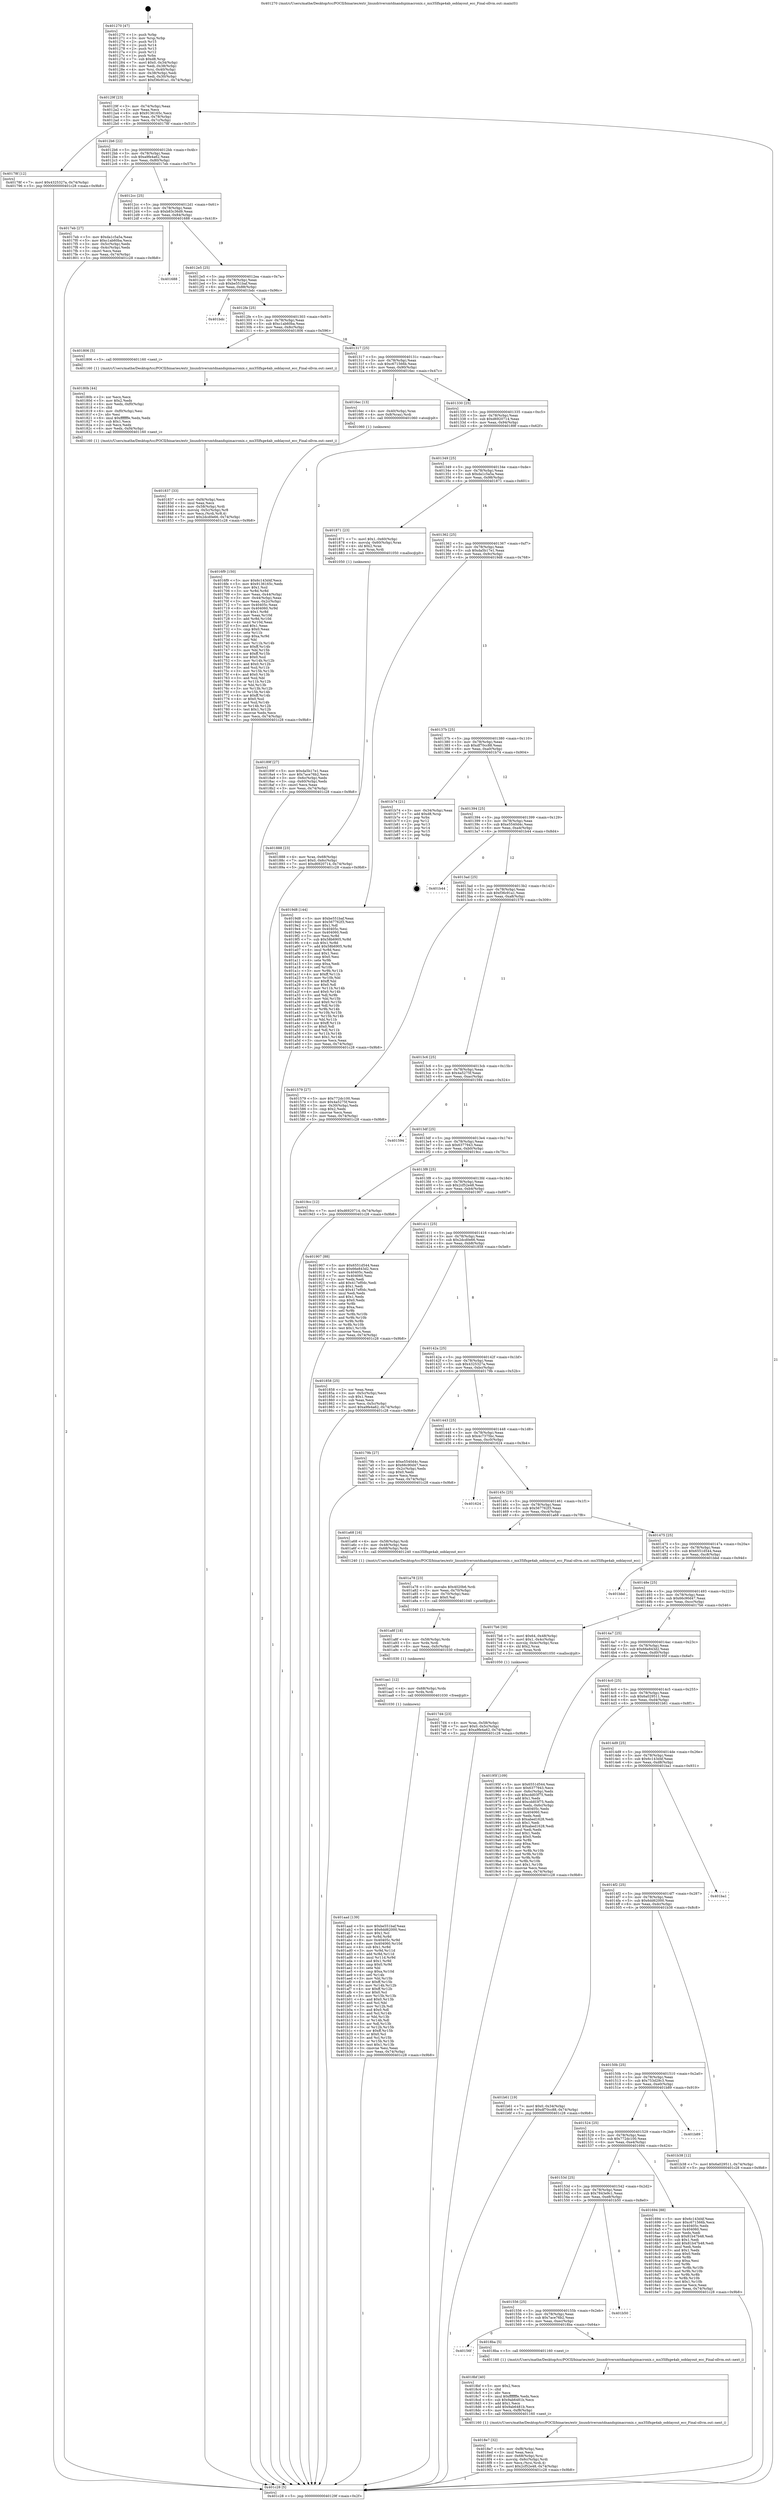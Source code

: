 digraph "0x401270" {
  label = "0x401270 (/mnt/c/Users/mathe/Desktop/tcc/POCII/binaries/extr_linuxdriversmtdnandspimacronix.c_mx35lfxge4ab_ooblayout_ecc_Final-ollvm.out::main(0))"
  labelloc = "t"
  node[shape=record]

  Entry [label="",width=0.3,height=0.3,shape=circle,fillcolor=black,style=filled]
  "0x40129f" [label="{
     0x40129f [23]\l
     | [instrs]\l
     &nbsp;&nbsp;0x40129f \<+3\>: mov -0x74(%rbp),%eax\l
     &nbsp;&nbsp;0x4012a2 \<+2\>: mov %eax,%ecx\l
     &nbsp;&nbsp;0x4012a4 \<+6\>: sub $0x9136165c,%ecx\l
     &nbsp;&nbsp;0x4012aa \<+3\>: mov %eax,-0x78(%rbp)\l
     &nbsp;&nbsp;0x4012ad \<+3\>: mov %ecx,-0x7c(%rbp)\l
     &nbsp;&nbsp;0x4012b0 \<+6\>: je 000000000040178f \<main+0x51f\>\l
  }"]
  "0x40178f" [label="{
     0x40178f [12]\l
     | [instrs]\l
     &nbsp;&nbsp;0x40178f \<+7\>: movl $0x4325327a,-0x74(%rbp)\l
     &nbsp;&nbsp;0x401796 \<+5\>: jmp 0000000000401c28 \<main+0x9b8\>\l
  }"]
  "0x4012b6" [label="{
     0x4012b6 [22]\l
     | [instrs]\l
     &nbsp;&nbsp;0x4012b6 \<+5\>: jmp 00000000004012bb \<main+0x4b\>\l
     &nbsp;&nbsp;0x4012bb \<+3\>: mov -0x78(%rbp),%eax\l
     &nbsp;&nbsp;0x4012be \<+5\>: sub $0xa9fe4a62,%eax\l
     &nbsp;&nbsp;0x4012c3 \<+3\>: mov %eax,-0x80(%rbp)\l
     &nbsp;&nbsp;0x4012c6 \<+6\>: je 00000000004017eb \<main+0x57b\>\l
  }"]
  Exit [label="",width=0.3,height=0.3,shape=circle,fillcolor=black,style=filled,peripheries=2]
  "0x4017eb" [label="{
     0x4017eb [27]\l
     | [instrs]\l
     &nbsp;&nbsp;0x4017eb \<+5\>: mov $0xda1c5a5a,%eax\l
     &nbsp;&nbsp;0x4017f0 \<+5\>: mov $0xc1ab60ba,%ecx\l
     &nbsp;&nbsp;0x4017f5 \<+3\>: mov -0x5c(%rbp),%edx\l
     &nbsp;&nbsp;0x4017f8 \<+3\>: cmp -0x4c(%rbp),%edx\l
     &nbsp;&nbsp;0x4017fb \<+3\>: cmovl %ecx,%eax\l
     &nbsp;&nbsp;0x4017fe \<+3\>: mov %eax,-0x74(%rbp)\l
     &nbsp;&nbsp;0x401801 \<+5\>: jmp 0000000000401c28 \<main+0x9b8\>\l
  }"]
  "0x4012cc" [label="{
     0x4012cc [25]\l
     | [instrs]\l
     &nbsp;&nbsp;0x4012cc \<+5\>: jmp 00000000004012d1 \<main+0x61\>\l
     &nbsp;&nbsp;0x4012d1 \<+3\>: mov -0x78(%rbp),%eax\l
     &nbsp;&nbsp;0x4012d4 \<+5\>: sub $0xb83c36d9,%eax\l
     &nbsp;&nbsp;0x4012d9 \<+6\>: mov %eax,-0x84(%rbp)\l
     &nbsp;&nbsp;0x4012df \<+6\>: je 0000000000401688 \<main+0x418\>\l
  }"]
  "0x401aad" [label="{
     0x401aad [139]\l
     | [instrs]\l
     &nbsp;&nbsp;0x401aad \<+5\>: mov $0xbe551baf,%eax\l
     &nbsp;&nbsp;0x401ab2 \<+5\>: mov $0x6dd62000,%esi\l
     &nbsp;&nbsp;0x401ab7 \<+2\>: mov $0x1,%cl\l
     &nbsp;&nbsp;0x401ab9 \<+3\>: xor %r8d,%r8d\l
     &nbsp;&nbsp;0x401abc \<+8\>: mov 0x40405c,%r9d\l
     &nbsp;&nbsp;0x401ac4 \<+8\>: mov 0x404060,%r10d\l
     &nbsp;&nbsp;0x401acc \<+4\>: sub $0x1,%r8d\l
     &nbsp;&nbsp;0x401ad0 \<+3\>: mov %r9d,%r11d\l
     &nbsp;&nbsp;0x401ad3 \<+3\>: add %r8d,%r11d\l
     &nbsp;&nbsp;0x401ad6 \<+4\>: imul %r11d,%r9d\l
     &nbsp;&nbsp;0x401ada \<+4\>: and $0x1,%r9d\l
     &nbsp;&nbsp;0x401ade \<+4\>: cmp $0x0,%r9d\l
     &nbsp;&nbsp;0x401ae2 \<+3\>: sete %bl\l
     &nbsp;&nbsp;0x401ae5 \<+4\>: cmp $0xa,%r10d\l
     &nbsp;&nbsp;0x401ae9 \<+4\>: setl %r14b\l
     &nbsp;&nbsp;0x401aed \<+3\>: mov %bl,%r15b\l
     &nbsp;&nbsp;0x401af0 \<+4\>: xor $0xff,%r15b\l
     &nbsp;&nbsp;0x401af4 \<+3\>: mov %r14b,%r12b\l
     &nbsp;&nbsp;0x401af7 \<+4\>: xor $0xff,%r12b\l
     &nbsp;&nbsp;0x401afb \<+3\>: xor $0x0,%cl\l
     &nbsp;&nbsp;0x401afe \<+3\>: mov %r15b,%r13b\l
     &nbsp;&nbsp;0x401b01 \<+4\>: and $0x0,%r13b\l
     &nbsp;&nbsp;0x401b05 \<+2\>: and %cl,%bl\l
     &nbsp;&nbsp;0x401b07 \<+3\>: mov %r12b,%dl\l
     &nbsp;&nbsp;0x401b0a \<+3\>: and $0x0,%dl\l
     &nbsp;&nbsp;0x401b0d \<+3\>: and %cl,%r14b\l
     &nbsp;&nbsp;0x401b10 \<+3\>: or %bl,%r13b\l
     &nbsp;&nbsp;0x401b13 \<+3\>: or %r14b,%dl\l
     &nbsp;&nbsp;0x401b16 \<+3\>: xor %dl,%r13b\l
     &nbsp;&nbsp;0x401b19 \<+3\>: or %r12b,%r15b\l
     &nbsp;&nbsp;0x401b1c \<+4\>: xor $0xff,%r15b\l
     &nbsp;&nbsp;0x401b20 \<+3\>: or $0x0,%cl\l
     &nbsp;&nbsp;0x401b23 \<+3\>: and %cl,%r15b\l
     &nbsp;&nbsp;0x401b26 \<+3\>: or %r15b,%r13b\l
     &nbsp;&nbsp;0x401b29 \<+4\>: test $0x1,%r13b\l
     &nbsp;&nbsp;0x401b2d \<+3\>: cmovne %esi,%eax\l
     &nbsp;&nbsp;0x401b30 \<+3\>: mov %eax,-0x74(%rbp)\l
     &nbsp;&nbsp;0x401b33 \<+5\>: jmp 0000000000401c28 \<main+0x9b8\>\l
  }"]
  "0x401688" [label="{
     0x401688\l
  }", style=dashed]
  "0x4012e5" [label="{
     0x4012e5 [25]\l
     | [instrs]\l
     &nbsp;&nbsp;0x4012e5 \<+5\>: jmp 00000000004012ea \<main+0x7a\>\l
     &nbsp;&nbsp;0x4012ea \<+3\>: mov -0x78(%rbp),%eax\l
     &nbsp;&nbsp;0x4012ed \<+5\>: sub $0xbe551baf,%eax\l
     &nbsp;&nbsp;0x4012f2 \<+6\>: mov %eax,-0x88(%rbp)\l
     &nbsp;&nbsp;0x4012f8 \<+6\>: je 0000000000401bdc \<main+0x96c\>\l
  }"]
  "0x401aa1" [label="{
     0x401aa1 [12]\l
     | [instrs]\l
     &nbsp;&nbsp;0x401aa1 \<+4\>: mov -0x68(%rbp),%rdx\l
     &nbsp;&nbsp;0x401aa5 \<+3\>: mov %rdx,%rdi\l
     &nbsp;&nbsp;0x401aa8 \<+5\>: call 0000000000401030 \<free@plt\>\l
     | [calls]\l
     &nbsp;&nbsp;0x401030 \{1\} (unknown)\l
  }"]
  "0x401bdc" [label="{
     0x401bdc\l
  }", style=dashed]
  "0x4012fe" [label="{
     0x4012fe [25]\l
     | [instrs]\l
     &nbsp;&nbsp;0x4012fe \<+5\>: jmp 0000000000401303 \<main+0x93\>\l
     &nbsp;&nbsp;0x401303 \<+3\>: mov -0x78(%rbp),%eax\l
     &nbsp;&nbsp;0x401306 \<+5\>: sub $0xc1ab60ba,%eax\l
     &nbsp;&nbsp;0x40130b \<+6\>: mov %eax,-0x8c(%rbp)\l
     &nbsp;&nbsp;0x401311 \<+6\>: je 0000000000401806 \<main+0x596\>\l
  }"]
  "0x401a8f" [label="{
     0x401a8f [18]\l
     | [instrs]\l
     &nbsp;&nbsp;0x401a8f \<+4\>: mov -0x58(%rbp),%rdx\l
     &nbsp;&nbsp;0x401a93 \<+3\>: mov %rdx,%rdi\l
     &nbsp;&nbsp;0x401a96 \<+6\>: mov %eax,-0xfc(%rbp)\l
     &nbsp;&nbsp;0x401a9c \<+5\>: call 0000000000401030 \<free@plt\>\l
     | [calls]\l
     &nbsp;&nbsp;0x401030 \{1\} (unknown)\l
  }"]
  "0x401806" [label="{
     0x401806 [5]\l
     | [instrs]\l
     &nbsp;&nbsp;0x401806 \<+5\>: call 0000000000401160 \<next_i\>\l
     | [calls]\l
     &nbsp;&nbsp;0x401160 \{1\} (/mnt/c/Users/mathe/Desktop/tcc/POCII/binaries/extr_linuxdriversmtdnandspimacronix.c_mx35lfxge4ab_ooblayout_ecc_Final-ollvm.out::next_i)\l
  }"]
  "0x401317" [label="{
     0x401317 [25]\l
     | [instrs]\l
     &nbsp;&nbsp;0x401317 \<+5\>: jmp 000000000040131c \<main+0xac\>\l
     &nbsp;&nbsp;0x40131c \<+3\>: mov -0x78(%rbp),%eax\l
     &nbsp;&nbsp;0x40131f \<+5\>: sub $0xc671566b,%eax\l
     &nbsp;&nbsp;0x401324 \<+6\>: mov %eax,-0x90(%rbp)\l
     &nbsp;&nbsp;0x40132a \<+6\>: je 00000000004016ec \<main+0x47c\>\l
  }"]
  "0x401a78" [label="{
     0x401a78 [23]\l
     | [instrs]\l
     &nbsp;&nbsp;0x401a78 \<+10\>: movabs $0x4020b6,%rdi\l
     &nbsp;&nbsp;0x401a82 \<+3\>: mov %eax,-0x70(%rbp)\l
     &nbsp;&nbsp;0x401a85 \<+3\>: mov -0x70(%rbp),%esi\l
     &nbsp;&nbsp;0x401a88 \<+2\>: mov $0x0,%al\l
     &nbsp;&nbsp;0x401a8a \<+5\>: call 0000000000401040 \<printf@plt\>\l
     | [calls]\l
     &nbsp;&nbsp;0x401040 \{1\} (unknown)\l
  }"]
  "0x4016ec" [label="{
     0x4016ec [13]\l
     | [instrs]\l
     &nbsp;&nbsp;0x4016ec \<+4\>: mov -0x40(%rbp),%rax\l
     &nbsp;&nbsp;0x4016f0 \<+4\>: mov 0x8(%rax),%rdi\l
     &nbsp;&nbsp;0x4016f4 \<+5\>: call 0000000000401060 \<atoi@plt\>\l
     | [calls]\l
     &nbsp;&nbsp;0x401060 \{1\} (unknown)\l
  }"]
  "0x401330" [label="{
     0x401330 [25]\l
     | [instrs]\l
     &nbsp;&nbsp;0x401330 \<+5\>: jmp 0000000000401335 \<main+0xc5\>\l
     &nbsp;&nbsp;0x401335 \<+3\>: mov -0x78(%rbp),%eax\l
     &nbsp;&nbsp;0x401338 \<+5\>: sub $0xd6920714,%eax\l
     &nbsp;&nbsp;0x40133d \<+6\>: mov %eax,-0x94(%rbp)\l
     &nbsp;&nbsp;0x401343 \<+6\>: je 000000000040189f \<main+0x62f\>\l
  }"]
  "0x4018e7" [label="{
     0x4018e7 [32]\l
     | [instrs]\l
     &nbsp;&nbsp;0x4018e7 \<+6\>: mov -0xf8(%rbp),%ecx\l
     &nbsp;&nbsp;0x4018ed \<+3\>: imul %eax,%ecx\l
     &nbsp;&nbsp;0x4018f0 \<+4\>: mov -0x68(%rbp),%rsi\l
     &nbsp;&nbsp;0x4018f4 \<+4\>: movslq -0x6c(%rbp),%rdi\l
     &nbsp;&nbsp;0x4018f8 \<+3\>: mov %ecx,(%rsi,%rdi,4)\l
     &nbsp;&nbsp;0x4018fb \<+7\>: movl $0x2cf52e48,-0x74(%rbp)\l
     &nbsp;&nbsp;0x401902 \<+5\>: jmp 0000000000401c28 \<main+0x9b8\>\l
  }"]
  "0x40189f" [label="{
     0x40189f [27]\l
     | [instrs]\l
     &nbsp;&nbsp;0x40189f \<+5\>: mov $0xda5b17e1,%eax\l
     &nbsp;&nbsp;0x4018a4 \<+5\>: mov $0x7ace76b2,%ecx\l
     &nbsp;&nbsp;0x4018a9 \<+3\>: mov -0x6c(%rbp),%edx\l
     &nbsp;&nbsp;0x4018ac \<+3\>: cmp -0x60(%rbp),%edx\l
     &nbsp;&nbsp;0x4018af \<+3\>: cmovl %ecx,%eax\l
     &nbsp;&nbsp;0x4018b2 \<+3\>: mov %eax,-0x74(%rbp)\l
     &nbsp;&nbsp;0x4018b5 \<+5\>: jmp 0000000000401c28 \<main+0x9b8\>\l
  }"]
  "0x401349" [label="{
     0x401349 [25]\l
     | [instrs]\l
     &nbsp;&nbsp;0x401349 \<+5\>: jmp 000000000040134e \<main+0xde\>\l
     &nbsp;&nbsp;0x40134e \<+3\>: mov -0x78(%rbp),%eax\l
     &nbsp;&nbsp;0x401351 \<+5\>: sub $0xda1c5a5a,%eax\l
     &nbsp;&nbsp;0x401356 \<+6\>: mov %eax,-0x98(%rbp)\l
     &nbsp;&nbsp;0x40135c \<+6\>: je 0000000000401871 \<main+0x601\>\l
  }"]
  "0x4018bf" [label="{
     0x4018bf [40]\l
     | [instrs]\l
     &nbsp;&nbsp;0x4018bf \<+5\>: mov $0x2,%ecx\l
     &nbsp;&nbsp;0x4018c4 \<+1\>: cltd\l
     &nbsp;&nbsp;0x4018c5 \<+2\>: idiv %ecx\l
     &nbsp;&nbsp;0x4018c7 \<+6\>: imul $0xfffffffe,%edx,%ecx\l
     &nbsp;&nbsp;0x4018cd \<+6\>: sub $0x9ab6481b,%ecx\l
     &nbsp;&nbsp;0x4018d3 \<+3\>: add $0x1,%ecx\l
     &nbsp;&nbsp;0x4018d6 \<+6\>: add $0x9ab6481b,%ecx\l
     &nbsp;&nbsp;0x4018dc \<+6\>: mov %ecx,-0xf8(%rbp)\l
     &nbsp;&nbsp;0x4018e2 \<+5\>: call 0000000000401160 \<next_i\>\l
     | [calls]\l
     &nbsp;&nbsp;0x401160 \{1\} (/mnt/c/Users/mathe/Desktop/tcc/POCII/binaries/extr_linuxdriversmtdnandspimacronix.c_mx35lfxge4ab_ooblayout_ecc_Final-ollvm.out::next_i)\l
  }"]
  "0x401871" [label="{
     0x401871 [23]\l
     | [instrs]\l
     &nbsp;&nbsp;0x401871 \<+7\>: movl $0x1,-0x60(%rbp)\l
     &nbsp;&nbsp;0x401878 \<+4\>: movslq -0x60(%rbp),%rax\l
     &nbsp;&nbsp;0x40187c \<+4\>: shl $0x2,%rax\l
     &nbsp;&nbsp;0x401880 \<+3\>: mov %rax,%rdi\l
     &nbsp;&nbsp;0x401883 \<+5\>: call 0000000000401050 \<malloc@plt\>\l
     | [calls]\l
     &nbsp;&nbsp;0x401050 \{1\} (unknown)\l
  }"]
  "0x401362" [label="{
     0x401362 [25]\l
     | [instrs]\l
     &nbsp;&nbsp;0x401362 \<+5\>: jmp 0000000000401367 \<main+0xf7\>\l
     &nbsp;&nbsp;0x401367 \<+3\>: mov -0x78(%rbp),%eax\l
     &nbsp;&nbsp;0x40136a \<+5\>: sub $0xda5b17e1,%eax\l
     &nbsp;&nbsp;0x40136f \<+6\>: mov %eax,-0x9c(%rbp)\l
     &nbsp;&nbsp;0x401375 \<+6\>: je 00000000004019d8 \<main+0x768\>\l
  }"]
  "0x40156f" [label="{
     0x40156f\l
  }", style=dashed]
  "0x4019d8" [label="{
     0x4019d8 [144]\l
     | [instrs]\l
     &nbsp;&nbsp;0x4019d8 \<+5\>: mov $0xbe551baf,%eax\l
     &nbsp;&nbsp;0x4019dd \<+5\>: mov $0x567762f3,%ecx\l
     &nbsp;&nbsp;0x4019e2 \<+2\>: mov $0x1,%dl\l
     &nbsp;&nbsp;0x4019e4 \<+7\>: mov 0x40405c,%esi\l
     &nbsp;&nbsp;0x4019eb \<+7\>: mov 0x404060,%edi\l
     &nbsp;&nbsp;0x4019f2 \<+3\>: mov %esi,%r8d\l
     &nbsp;&nbsp;0x4019f5 \<+7\>: sub $0x58b6905,%r8d\l
     &nbsp;&nbsp;0x4019fc \<+4\>: sub $0x1,%r8d\l
     &nbsp;&nbsp;0x401a00 \<+7\>: add $0x58b6905,%r8d\l
     &nbsp;&nbsp;0x401a07 \<+4\>: imul %r8d,%esi\l
     &nbsp;&nbsp;0x401a0b \<+3\>: and $0x1,%esi\l
     &nbsp;&nbsp;0x401a0e \<+3\>: cmp $0x0,%esi\l
     &nbsp;&nbsp;0x401a11 \<+4\>: sete %r9b\l
     &nbsp;&nbsp;0x401a15 \<+3\>: cmp $0xa,%edi\l
     &nbsp;&nbsp;0x401a18 \<+4\>: setl %r10b\l
     &nbsp;&nbsp;0x401a1c \<+3\>: mov %r9b,%r11b\l
     &nbsp;&nbsp;0x401a1f \<+4\>: xor $0xff,%r11b\l
     &nbsp;&nbsp;0x401a23 \<+3\>: mov %r10b,%bl\l
     &nbsp;&nbsp;0x401a26 \<+3\>: xor $0xff,%bl\l
     &nbsp;&nbsp;0x401a29 \<+3\>: xor $0x0,%dl\l
     &nbsp;&nbsp;0x401a2c \<+3\>: mov %r11b,%r14b\l
     &nbsp;&nbsp;0x401a2f \<+4\>: and $0x0,%r14b\l
     &nbsp;&nbsp;0x401a33 \<+3\>: and %dl,%r9b\l
     &nbsp;&nbsp;0x401a36 \<+3\>: mov %bl,%r15b\l
     &nbsp;&nbsp;0x401a39 \<+4\>: and $0x0,%r15b\l
     &nbsp;&nbsp;0x401a3d \<+3\>: and %dl,%r10b\l
     &nbsp;&nbsp;0x401a40 \<+3\>: or %r9b,%r14b\l
     &nbsp;&nbsp;0x401a43 \<+3\>: or %r10b,%r15b\l
     &nbsp;&nbsp;0x401a46 \<+3\>: xor %r15b,%r14b\l
     &nbsp;&nbsp;0x401a49 \<+3\>: or %bl,%r11b\l
     &nbsp;&nbsp;0x401a4c \<+4\>: xor $0xff,%r11b\l
     &nbsp;&nbsp;0x401a50 \<+3\>: or $0x0,%dl\l
     &nbsp;&nbsp;0x401a53 \<+3\>: and %dl,%r11b\l
     &nbsp;&nbsp;0x401a56 \<+3\>: or %r11b,%r14b\l
     &nbsp;&nbsp;0x401a59 \<+4\>: test $0x1,%r14b\l
     &nbsp;&nbsp;0x401a5d \<+3\>: cmovne %ecx,%eax\l
     &nbsp;&nbsp;0x401a60 \<+3\>: mov %eax,-0x74(%rbp)\l
     &nbsp;&nbsp;0x401a63 \<+5\>: jmp 0000000000401c28 \<main+0x9b8\>\l
  }"]
  "0x40137b" [label="{
     0x40137b [25]\l
     | [instrs]\l
     &nbsp;&nbsp;0x40137b \<+5\>: jmp 0000000000401380 \<main+0x110\>\l
     &nbsp;&nbsp;0x401380 \<+3\>: mov -0x78(%rbp),%eax\l
     &nbsp;&nbsp;0x401383 \<+5\>: sub $0xdf70cc88,%eax\l
     &nbsp;&nbsp;0x401388 \<+6\>: mov %eax,-0xa0(%rbp)\l
     &nbsp;&nbsp;0x40138e \<+6\>: je 0000000000401b74 \<main+0x904\>\l
  }"]
  "0x4018ba" [label="{
     0x4018ba [5]\l
     | [instrs]\l
     &nbsp;&nbsp;0x4018ba \<+5\>: call 0000000000401160 \<next_i\>\l
     | [calls]\l
     &nbsp;&nbsp;0x401160 \{1\} (/mnt/c/Users/mathe/Desktop/tcc/POCII/binaries/extr_linuxdriversmtdnandspimacronix.c_mx35lfxge4ab_ooblayout_ecc_Final-ollvm.out::next_i)\l
  }"]
  "0x401b74" [label="{
     0x401b74 [21]\l
     | [instrs]\l
     &nbsp;&nbsp;0x401b74 \<+3\>: mov -0x34(%rbp),%eax\l
     &nbsp;&nbsp;0x401b77 \<+7\>: add $0xd8,%rsp\l
     &nbsp;&nbsp;0x401b7e \<+1\>: pop %rbx\l
     &nbsp;&nbsp;0x401b7f \<+2\>: pop %r12\l
     &nbsp;&nbsp;0x401b81 \<+2\>: pop %r13\l
     &nbsp;&nbsp;0x401b83 \<+2\>: pop %r14\l
     &nbsp;&nbsp;0x401b85 \<+2\>: pop %r15\l
     &nbsp;&nbsp;0x401b87 \<+1\>: pop %rbp\l
     &nbsp;&nbsp;0x401b88 \<+1\>: ret\l
  }"]
  "0x401394" [label="{
     0x401394 [25]\l
     | [instrs]\l
     &nbsp;&nbsp;0x401394 \<+5\>: jmp 0000000000401399 \<main+0x129\>\l
     &nbsp;&nbsp;0x401399 \<+3\>: mov -0x78(%rbp),%eax\l
     &nbsp;&nbsp;0x40139c \<+5\>: sub $0xe5540d4c,%eax\l
     &nbsp;&nbsp;0x4013a1 \<+6\>: mov %eax,-0xa4(%rbp)\l
     &nbsp;&nbsp;0x4013a7 \<+6\>: je 0000000000401b44 \<main+0x8d4\>\l
  }"]
  "0x401556" [label="{
     0x401556 [25]\l
     | [instrs]\l
     &nbsp;&nbsp;0x401556 \<+5\>: jmp 000000000040155b \<main+0x2eb\>\l
     &nbsp;&nbsp;0x40155b \<+3\>: mov -0x78(%rbp),%eax\l
     &nbsp;&nbsp;0x40155e \<+5\>: sub $0x7ace76b2,%eax\l
     &nbsp;&nbsp;0x401563 \<+6\>: mov %eax,-0xec(%rbp)\l
     &nbsp;&nbsp;0x401569 \<+6\>: je 00000000004018ba \<main+0x64a\>\l
  }"]
  "0x401b44" [label="{
     0x401b44\l
  }", style=dashed]
  "0x4013ad" [label="{
     0x4013ad [25]\l
     | [instrs]\l
     &nbsp;&nbsp;0x4013ad \<+5\>: jmp 00000000004013b2 \<main+0x142\>\l
     &nbsp;&nbsp;0x4013b2 \<+3\>: mov -0x78(%rbp),%eax\l
     &nbsp;&nbsp;0x4013b5 \<+5\>: sub $0xf36c91a1,%eax\l
     &nbsp;&nbsp;0x4013ba \<+6\>: mov %eax,-0xa8(%rbp)\l
     &nbsp;&nbsp;0x4013c0 \<+6\>: je 0000000000401579 \<main+0x309\>\l
  }"]
  "0x401b50" [label="{
     0x401b50\l
  }", style=dashed]
  "0x401579" [label="{
     0x401579 [27]\l
     | [instrs]\l
     &nbsp;&nbsp;0x401579 \<+5\>: mov $0x772dc100,%eax\l
     &nbsp;&nbsp;0x40157e \<+5\>: mov $0x4a5275f,%ecx\l
     &nbsp;&nbsp;0x401583 \<+3\>: mov -0x30(%rbp),%edx\l
     &nbsp;&nbsp;0x401586 \<+3\>: cmp $0x2,%edx\l
     &nbsp;&nbsp;0x401589 \<+3\>: cmovne %ecx,%eax\l
     &nbsp;&nbsp;0x40158c \<+3\>: mov %eax,-0x74(%rbp)\l
     &nbsp;&nbsp;0x40158f \<+5\>: jmp 0000000000401c28 \<main+0x9b8\>\l
  }"]
  "0x4013c6" [label="{
     0x4013c6 [25]\l
     | [instrs]\l
     &nbsp;&nbsp;0x4013c6 \<+5\>: jmp 00000000004013cb \<main+0x15b\>\l
     &nbsp;&nbsp;0x4013cb \<+3\>: mov -0x78(%rbp),%eax\l
     &nbsp;&nbsp;0x4013ce \<+5\>: sub $0x4a5275f,%eax\l
     &nbsp;&nbsp;0x4013d3 \<+6\>: mov %eax,-0xac(%rbp)\l
     &nbsp;&nbsp;0x4013d9 \<+6\>: je 0000000000401594 \<main+0x324\>\l
  }"]
  "0x401c28" [label="{
     0x401c28 [5]\l
     | [instrs]\l
     &nbsp;&nbsp;0x401c28 \<+5\>: jmp 000000000040129f \<main+0x2f\>\l
  }"]
  "0x401270" [label="{
     0x401270 [47]\l
     | [instrs]\l
     &nbsp;&nbsp;0x401270 \<+1\>: push %rbp\l
     &nbsp;&nbsp;0x401271 \<+3\>: mov %rsp,%rbp\l
     &nbsp;&nbsp;0x401274 \<+2\>: push %r15\l
     &nbsp;&nbsp;0x401276 \<+2\>: push %r14\l
     &nbsp;&nbsp;0x401278 \<+2\>: push %r13\l
     &nbsp;&nbsp;0x40127a \<+2\>: push %r12\l
     &nbsp;&nbsp;0x40127c \<+1\>: push %rbx\l
     &nbsp;&nbsp;0x40127d \<+7\>: sub $0xd8,%rsp\l
     &nbsp;&nbsp;0x401284 \<+7\>: movl $0x0,-0x34(%rbp)\l
     &nbsp;&nbsp;0x40128b \<+3\>: mov %edi,-0x38(%rbp)\l
     &nbsp;&nbsp;0x40128e \<+4\>: mov %rsi,-0x40(%rbp)\l
     &nbsp;&nbsp;0x401292 \<+3\>: mov -0x38(%rbp),%edi\l
     &nbsp;&nbsp;0x401295 \<+3\>: mov %edi,-0x30(%rbp)\l
     &nbsp;&nbsp;0x401298 \<+7\>: movl $0xf36c91a1,-0x74(%rbp)\l
  }"]
  "0x401888" [label="{
     0x401888 [23]\l
     | [instrs]\l
     &nbsp;&nbsp;0x401888 \<+4\>: mov %rax,-0x68(%rbp)\l
     &nbsp;&nbsp;0x40188c \<+7\>: movl $0x0,-0x6c(%rbp)\l
     &nbsp;&nbsp;0x401893 \<+7\>: movl $0xd6920714,-0x74(%rbp)\l
     &nbsp;&nbsp;0x40189a \<+5\>: jmp 0000000000401c28 \<main+0x9b8\>\l
  }"]
  "0x401594" [label="{
     0x401594\l
  }", style=dashed]
  "0x4013df" [label="{
     0x4013df [25]\l
     | [instrs]\l
     &nbsp;&nbsp;0x4013df \<+5\>: jmp 00000000004013e4 \<main+0x174\>\l
     &nbsp;&nbsp;0x4013e4 \<+3\>: mov -0x78(%rbp),%eax\l
     &nbsp;&nbsp;0x4013e7 \<+5\>: sub $0x6377943,%eax\l
     &nbsp;&nbsp;0x4013ec \<+6\>: mov %eax,-0xb0(%rbp)\l
     &nbsp;&nbsp;0x4013f2 \<+6\>: je 00000000004019cc \<main+0x75c\>\l
  }"]
  "0x401837" [label="{
     0x401837 [33]\l
     | [instrs]\l
     &nbsp;&nbsp;0x401837 \<+6\>: mov -0xf4(%rbp),%ecx\l
     &nbsp;&nbsp;0x40183d \<+3\>: imul %eax,%ecx\l
     &nbsp;&nbsp;0x401840 \<+4\>: mov -0x58(%rbp),%rdi\l
     &nbsp;&nbsp;0x401844 \<+4\>: movslq -0x5c(%rbp),%r8\l
     &nbsp;&nbsp;0x401848 \<+4\>: mov %ecx,(%rdi,%r8,4)\l
     &nbsp;&nbsp;0x40184c \<+7\>: movl $0x2dcd0e66,-0x74(%rbp)\l
     &nbsp;&nbsp;0x401853 \<+5\>: jmp 0000000000401c28 \<main+0x9b8\>\l
  }"]
  "0x4019cc" [label="{
     0x4019cc [12]\l
     | [instrs]\l
     &nbsp;&nbsp;0x4019cc \<+7\>: movl $0xd6920714,-0x74(%rbp)\l
     &nbsp;&nbsp;0x4019d3 \<+5\>: jmp 0000000000401c28 \<main+0x9b8\>\l
  }"]
  "0x4013f8" [label="{
     0x4013f8 [25]\l
     | [instrs]\l
     &nbsp;&nbsp;0x4013f8 \<+5\>: jmp 00000000004013fd \<main+0x18d\>\l
     &nbsp;&nbsp;0x4013fd \<+3\>: mov -0x78(%rbp),%eax\l
     &nbsp;&nbsp;0x401400 \<+5\>: sub $0x2cf52e48,%eax\l
     &nbsp;&nbsp;0x401405 \<+6\>: mov %eax,-0xb4(%rbp)\l
     &nbsp;&nbsp;0x40140b \<+6\>: je 0000000000401907 \<main+0x697\>\l
  }"]
  "0x40180b" [label="{
     0x40180b [44]\l
     | [instrs]\l
     &nbsp;&nbsp;0x40180b \<+2\>: xor %ecx,%ecx\l
     &nbsp;&nbsp;0x40180d \<+5\>: mov $0x2,%edx\l
     &nbsp;&nbsp;0x401812 \<+6\>: mov %edx,-0xf0(%rbp)\l
     &nbsp;&nbsp;0x401818 \<+1\>: cltd\l
     &nbsp;&nbsp;0x401819 \<+6\>: mov -0xf0(%rbp),%esi\l
     &nbsp;&nbsp;0x40181f \<+2\>: idiv %esi\l
     &nbsp;&nbsp;0x401821 \<+6\>: imul $0xfffffffe,%edx,%edx\l
     &nbsp;&nbsp;0x401827 \<+3\>: sub $0x1,%ecx\l
     &nbsp;&nbsp;0x40182a \<+2\>: sub %ecx,%edx\l
     &nbsp;&nbsp;0x40182c \<+6\>: mov %edx,-0xf4(%rbp)\l
     &nbsp;&nbsp;0x401832 \<+5\>: call 0000000000401160 \<next_i\>\l
     | [calls]\l
     &nbsp;&nbsp;0x401160 \{1\} (/mnt/c/Users/mathe/Desktop/tcc/POCII/binaries/extr_linuxdriversmtdnandspimacronix.c_mx35lfxge4ab_ooblayout_ecc_Final-ollvm.out::next_i)\l
  }"]
  "0x401907" [label="{
     0x401907 [88]\l
     | [instrs]\l
     &nbsp;&nbsp;0x401907 \<+5\>: mov $0x6551d544,%eax\l
     &nbsp;&nbsp;0x40190c \<+5\>: mov $0x66e843d2,%ecx\l
     &nbsp;&nbsp;0x401911 \<+7\>: mov 0x40405c,%edx\l
     &nbsp;&nbsp;0x401918 \<+7\>: mov 0x404060,%esi\l
     &nbsp;&nbsp;0x40191f \<+2\>: mov %edx,%edi\l
     &nbsp;&nbsp;0x401921 \<+6\>: add $0x417ef0dc,%edi\l
     &nbsp;&nbsp;0x401927 \<+3\>: sub $0x1,%edi\l
     &nbsp;&nbsp;0x40192a \<+6\>: sub $0x417ef0dc,%edi\l
     &nbsp;&nbsp;0x401930 \<+3\>: imul %edi,%edx\l
     &nbsp;&nbsp;0x401933 \<+3\>: and $0x1,%edx\l
     &nbsp;&nbsp;0x401936 \<+3\>: cmp $0x0,%edx\l
     &nbsp;&nbsp;0x401939 \<+4\>: sete %r8b\l
     &nbsp;&nbsp;0x40193d \<+3\>: cmp $0xa,%esi\l
     &nbsp;&nbsp;0x401940 \<+4\>: setl %r9b\l
     &nbsp;&nbsp;0x401944 \<+3\>: mov %r8b,%r10b\l
     &nbsp;&nbsp;0x401947 \<+3\>: and %r9b,%r10b\l
     &nbsp;&nbsp;0x40194a \<+3\>: xor %r9b,%r8b\l
     &nbsp;&nbsp;0x40194d \<+3\>: or %r8b,%r10b\l
     &nbsp;&nbsp;0x401950 \<+4\>: test $0x1,%r10b\l
     &nbsp;&nbsp;0x401954 \<+3\>: cmovne %ecx,%eax\l
     &nbsp;&nbsp;0x401957 \<+3\>: mov %eax,-0x74(%rbp)\l
     &nbsp;&nbsp;0x40195a \<+5\>: jmp 0000000000401c28 \<main+0x9b8\>\l
  }"]
  "0x401411" [label="{
     0x401411 [25]\l
     | [instrs]\l
     &nbsp;&nbsp;0x401411 \<+5\>: jmp 0000000000401416 \<main+0x1a6\>\l
     &nbsp;&nbsp;0x401416 \<+3\>: mov -0x78(%rbp),%eax\l
     &nbsp;&nbsp;0x401419 \<+5\>: sub $0x2dcd0e66,%eax\l
     &nbsp;&nbsp;0x40141e \<+6\>: mov %eax,-0xb8(%rbp)\l
     &nbsp;&nbsp;0x401424 \<+6\>: je 0000000000401858 \<main+0x5e8\>\l
  }"]
  "0x4017d4" [label="{
     0x4017d4 [23]\l
     | [instrs]\l
     &nbsp;&nbsp;0x4017d4 \<+4\>: mov %rax,-0x58(%rbp)\l
     &nbsp;&nbsp;0x4017d8 \<+7\>: movl $0x0,-0x5c(%rbp)\l
     &nbsp;&nbsp;0x4017df \<+7\>: movl $0xa9fe4a62,-0x74(%rbp)\l
     &nbsp;&nbsp;0x4017e6 \<+5\>: jmp 0000000000401c28 \<main+0x9b8\>\l
  }"]
  "0x401858" [label="{
     0x401858 [25]\l
     | [instrs]\l
     &nbsp;&nbsp;0x401858 \<+2\>: xor %eax,%eax\l
     &nbsp;&nbsp;0x40185a \<+3\>: mov -0x5c(%rbp),%ecx\l
     &nbsp;&nbsp;0x40185d \<+3\>: sub $0x1,%eax\l
     &nbsp;&nbsp;0x401860 \<+2\>: sub %eax,%ecx\l
     &nbsp;&nbsp;0x401862 \<+3\>: mov %ecx,-0x5c(%rbp)\l
     &nbsp;&nbsp;0x401865 \<+7\>: movl $0xa9fe4a62,-0x74(%rbp)\l
     &nbsp;&nbsp;0x40186c \<+5\>: jmp 0000000000401c28 \<main+0x9b8\>\l
  }"]
  "0x40142a" [label="{
     0x40142a [25]\l
     | [instrs]\l
     &nbsp;&nbsp;0x40142a \<+5\>: jmp 000000000040142f \<main+0x1bf\>\l
     &nbsp;&nbsp;0x40142f \<+3\>: mov -0x78(%rbp),%eax\l
     &nbsp;&nbsp;0x401432 \<+5\>: sub $0x4325327a,%eax\l
     &nbsp;&nbsp;0x401437 \<+6\>: mov %eax,-0xbc(%rbp)\l
     &nbsp;&nbsp;0x40143d \<+6\>: je 000000000040179b \<main+0x52b\>\l
  }"]
  "0x4016f9" [label="{
     0x4016f9 [150]\l
     | [instrs]\l
     &nbsp;&nbsp;0x4016f9 \<+5\>: mov $0x6c143d4f,%ecx\l
     &nbsp;&nbsp;0x4016fe \<+5\>: mov $0x9136165c,%edx\l
     &nbsp;&nbsp;0x401703 \<+3\>: mov $0x1,%sil\l
     &nbsp;&nbsp;0x401706 \<+3\>: xor %r8d,%r8d\l
     &nbsp;&nbsp;0x401709 \<+3\>: mov %eax,-0x44(%rbp)\l
     &nbsp;&nbsp;0x40170c \<+3\>: mov -0x44(%rbp),%eax\l
     &nbsp;&nbsp;0x40170f \<+3\>: mov %eax,-0x2c(%rbp)\l
     &nbsp;&nbsp;0x401712 \<+7\>: mov 0x40405c,%eax\l
     &nbsp;&nbsp;0x401719 \<+8\>: mov 0x404060,%r9d\l
     &nbsp;&nbsp;0x401721 \<+4\>: sub $0x1,%r8d\l
     &nbsp;&nbsp;0x401725 \<+3\>: mov %eax,%r10d\l
     &nbsp;&nbsp;0x401728 \<+3\>: add %r8d,%r10d\l
     &nbsp;&nbsp;0x40172b \<+4\>: imul %r10d,%eax\l
     &nbsp;&nbsp;0x40172f \<+3\>: and $0x1,%eax\l
     &nbsp;&nbsp;0x401732 \<+3\>: cmp $0x0,%eax\l
     &nbsp;&nbsp;0x401735 \<+4\>: sete %r11b\l
     &nbsp;&nbsp;0x401739 \<+4\>: cmp $0xa,%r9d\l
     &nbsp;&nbsp;0x40173d \<+3\>: setl %bl\l
     &nbsp;&nbsp;0x401740 \<+3\>: mov %r11b,%r14b\l
     &nbsp;&nbsp;0x401743 \<+4\>: xor $0xff,%r14b\l
     &nbsp;&nbsp;0x401747 \<+3\>: mov %bl,%r15b\l
     &nbsp;&nbsp;0x40174a \<+4\>: xor $0xff,%r15b\l
     &nbsp;&nbsp;0x40174e \<+4\>: xor $0x0,%sil\l
     &nbsp;&nbsp;0x401752 \<+3\>: mov %r14b,%r12b\l
     &nbsp;&nbsp;0x401755 \<+4\>: and $0x0,%r12b\l
     &nbsp;&nbsp;0x401759 \<+3\>: and %sil,%r11b\l
     &nbsp;&nbsp;0x40175c \<+3\>: mov %r15b,%r13b\l
     &nbsp;&nbsp;0x40175f \<+4\>: and $0x0,%r13b\l
     &nbsp;&nbsp;0x401763 \<+3\>: and %sil,%bl\l
     &nbsp;&nbsp;0x401766 \<+3\>: or %r11b,%r12b\l
     &nbsp;&nbsp;0x401769 \<+3\>: or %bl,%r13b\l
     &nbsp;&nbsp;0x40176c \<+3\>: xor %r13b,%r12b\l
     &nbsp;&nbsp;0x40176f \<+3\>: or %r15b,%r14b\l
     &nbsp;&nbsp;0x401772 \<+4\>: xor $0xff,%r14b\l
     &nbsp;&nbsp;0x401776 \<+4\>: or $0x0,%sil\l
     &nbsp;&nbsp;0x40177a \<+3\>: and %sil,%r14b\l
     &nbsp;&nbsp;0x40177d \<+3\>: or %r14b,%r12b\l
     &nbsp;&nbsp;0x401780 \<+4\>: test $0x1,%r12b\l
     &nbsp;&nbsp;0x401784 \<+3\>: cmovne %edx,%ecx\l
     &nbsp;&nbsp;0x401787 \<+3\>: mov %ecx,-0x74(%rbp)\l
     &nbsp;&nbsp;0x40178a \<+5\>: jmp 0000000000401c28 \<main+0x9b8\>\l
  }"]
  "0x40179b" [label="{
     0x40179b [27]\l
     | [instrs]\l
     &nbsp;&nbsp;0x40179b \<+5\>: mov $0xe5540d4c,%eax\l
     &nbsp;&nbsp;0x4017a0 \<+5\>: mov $0x66c90d47,%ecx\l
     &nbsp;&nbsp;0x4017a5 \<+3\>: mov -0x2c(%rbp),%edx\l
     &nbsp;&nbsp;0x4017a8 \<+3\>: cmp $0x0,%edx\l
     &nbsp;&nbsp;0x4017ab \<+3\>: cmove %ecx,%eax\l
     &nbsp;&nbsp;0x4017ae \<+3\>: mov %eax,-0x74(%rbp)\l
     &nbsp;&nbsp;0x4017b1 \<+5\>: jmp 0000000000401c28 \<main+0x9b8\>\l
  }"]
  "0x401443" [label="{
     0x401443 [25]\l
     | [instrs]\l
     &nbsp;&nbsp;0x401443 \<+5\>: jmp 0000000000401448 \<main+0x1d8\>\l
     &nbsp;&nbsp;0x401448 \<+3\>: mov -0x78(%rbp),%eax\l
     &nbsp;&nbsp;0x40144b \<+5\>: sub $0x4c7375bc,%eax\l
     &nbsp;&nbsp;0x401450 \<+6\>: mov %eax,-0xc0(%rbp)\l
     &nbsp;&nbsp;0x401456 \<+6\>: je 0000000000401624 \<main+0x3b4\>\l
  }"]
  "0x40153d" [label="{
     0x40153d [25]\l
     | [instrs]\l
     &nbsp;&nbsp;0x40153d \<+5\>: jmp 0000000000401542 \<main+0x2d2\>\l
     &nbsp;&nbsp;0x401542 \<+3\>: mov -0x78(%rbp),%eax\l
     &nbsp;&nbsp;0x401545 \<+5\>: sub $0x7843e9c1,%eax\l
     &nbsp;&nbsp;0x40154a \<+6\>: mov %eax,-0xe8(%rbp)\l
     &nbsp;&nbsp;0x401550 \<+6\>: je 0000000000401b50 \<main+0x8e0\>\l
  }"]
  "0x401624" [label="{
     0x401624\l
  }", style=dashed]
  "0x40145c" [label="{
     0x40145c [25]\l
     | [instrs]\l
     &nbsp;&nbsp;0x40145c \<+5\>: jmp 0000000000401461 \<main+0x1f1\>\l
     &nbsp;&nbsp;0x401461 \<+3\>: mov -0x78(%rbp),%eax\l
     &nbsp;&nbsp;0x401464 \<+5\>: sub $0x567762f3,%eax\l
     &nbsp;&nbsp;0x401469 \<+6\>: mov %eax,-0xc4(%rbp)\l
     &nbsp;&nbsp;0x40146f \<+6\>: je 0000000000401a68 \<main+0x7f8\>\l
  }"]
  "0x401694" [label="{
     0x401694 [88]\l
     | [instrs]\l
     &nbsp;&nbsp;0x401694 \<+5\>: mov $0x6c143d4f,%eax\l
     &nbsp;&nbsp;0x401699 \<+5\>: mov $0xc671566b,%ecx\l
     &nbsp;&nbsp;0x40169e \<+7\>: mov 0x40405c,%edx\l
     &nbsp;&nbsp;0x4016a5 \<+7\>: mov 0x404060,%esi\l
     &nbsp;&nbsp;0x4016ac \<+2\>: mov %edx,%edi\l
     &nbsp;&nbsp;0x4016ae \<+6\>: sub $0x81b47b48,%edi\l
     &nbsp;&nbsp;0x4016b4 \<+3\>: sub $0x1,%edi\l
     &nbsp;&nbsp;0x4016b7 \<+6\>: add $0x81b47b48,%edi\l
     &nbsp;&nbsp;0x4016bd \<+3\>: imul %edi,%edx\l
     &nbsp;&nbsp;0x4016c0 \<+3\>: and $0x1,%edx\l
     &nbsp;&nbsp;0x4016c3 \<+3\>: cmp $0x0,%edx\l
     &nbsp;&nbsp;0x4016c6 \<+4\>: sete %r8b\l
     &nbsp;&nbsp;0x4016ca \<+3\>: cmp $0xa,%esi\l
     &nbsp;&nbsp;0x4016cd \<+4\>: setl %r9b\l
     &nbsp;&nbsp;0x4016d1 \<+3\>: mov %r8b,%r10b\l
     &nbsp;&nbsp;0x4016d4 \<+3\>: and %r9b,%r10b\l
     &nbsp;&nbsp;0x4016d7 \<+3\>: xor %r9b,%r8b\l
     &nbsp;&nbsp;0x4016da \<+3\>: or %r8b,%r10b\l
     &nbsp;&nbsp;0x4016dd \<+4\>: test $0x1,%r10b\l
     &nbsp;&nbsp;0x4016e1 \<+3\>: cmovne %ecx,%eax\l
     &nbsp;&nbsp;0x4016e4 \<+3\>: mov %eax,-0x74(%rbp)\l
     &nbsp;&nbsp;0x4016e7 \<+5\>: jmp 0000000000401c28 \<main+0x9b8\>\l
  }"]
  "0x401a68" [label="{
     0x401a68 [16]\l
     | [instrs]\l
     &nbsp;&nbsp;0x401a68 \<+4\>: mov -0x58(%rbp),%rdi\l
     &nbsp;&nbsp;0x401a6c \<+3\>: mov -0x48(%rbp),%esi\l
     &nbsp;&nbsp;0x401a6f \<+4\>: mov -0x68(%rbp),%rdx\l
     &nbsp;&nbsp;0x401a73 \<+5\>: call 0000000000401240 \<mx35lfxge4ab_ooblayout_ecc\>\l
     | [calls]\l
     &nbsp;&nbsp;0x401240 \{1\} (/mnt/c/Users/mathe/Desktop/tcc/POCII/binaries/extr_linuxdriversmtdnandspimacronix.c_mx35lfxge4ab_ooblayout_ecc_Final-ollvm.out::mx35lfxge4ab_ooblayout_ecc)\l
  }"]
  "0x401475" [label="{
     0x401475 [25]\l
     | [instrs]\l
     &nbsp;&nbsp;0x401475 \<+5\>: jmp 000000000040147a \<main+0x20a\>\l
     &nbsp;&nbsp;0x40147a \<+3\>: mov -0x78(%rbp),%eax\l
     &nbsp;&nbsp;0x40147d \<+5\>: sub $0x6551d544,%eax\l
     &nbsp;&nbsp;0x401482 \<+6\>: mov %eax,-0xc8(%rbp)\l
     &nbsp;&nbsp;0x401488 \<+6\>: je 0000000000401bbd \<main+0x94d\>\l
  }"]
  "0x401524" [label="{
     0x401524 [25]\l
     | [instrs]\l
     &nbsp;&nbsp;0x401524 \<+5\>: jmp 0000000000401529 \<main+0x2b9\>\l
     &nbsp;&nbsp;0x401529 \<+3\>: mov -0x78(%rbp),%eax\l
     &nbsp;&nbsp;0x40152c \<+5\>: sub $0x772dc100,%eax\l
     &nbsp;&nbsp;0x401531 \<+6\>: mov %eax,-0xe4(%rbp)\l
     &nbsp;&nbsp;0x401537 \<+6\>: je 0000000000401694 \<main+0x424\>\l
  }"]
  "0x401bbd" [label="{
     0x401bbd\l
  }", style=dashed]
  "0x40148e" [label="{
     0x40148e [25]\l
     | [instrs]\l
     &nbsp;&nbsp;0x40148e \<+5\>: jmp 0000000000401493 \<main+0x223\>\l
     &nbsp;&nbsp;0x401493 \<+3\>: mov -0x78(%rbp),%eax\l
     &nbsp;&nbsp;0x401496 \<+5\>: sub $0x66c90d47,%eax\l
     &nbsp;&nbsp;0x40149b \<+6\>: mov %eax,-0xcc(%rbp)\l
     &nbsp;&nbsp;0x4014a1 \<+6\>: je 00000000004017b6 \<main+0x546\>\l
  }"]
  "0x401b89" [label="{
     0x401b89\l
  }", style=dashed]
  "0x4017b6" [label="{
     0x4017b6 [30]\l
     | [instrs]\l
     &nbsp;&nbsp;0x4017b6 \<+7\>: movl $0x64,-0x48(%rbp)\l
     &nbsp;&nbsp;0x4017bd \<+7\>: movl $0x1,-0x4c(%rbp)\l
     &nbsp;&nbsp;0x4017c4 \<+4\>: movslq -0x4c(%rbp),%rax\l
     &nbsp;&nbsp;0x4017c8 \<+4\>: shl $0x2,%rax\l
     &nbsp;&nbsp;0x4017cc \<+3\>: mov %rax,%rdi\l
     &nbsp;&nbsp;0x4017cf \<+5\>: call 0000000000401050 \<malloc@plt\>\l
     | [calls]\l
     &nbsp;&nbsp;0x401050 \{1\} (unknown)\l
  }"]
  "0x4014a7" [label="{
     0x4014a7 [25]\l
     | [instrs]\l
     &nbsp;&nbsp;0x4014a7 \<+5\>: jmp 00000000004014ac \<main+0x23c\>\l
     &nbsp;&nbsp;0x4014ac \<+3\>: mov -0x78(%rbp),%eax\l
     &nbsp;&nbsp;0x4014af \<+5\>: sub $0x66e843d2,%eax\l
     &nbsp;&nbsp;0x4014b4 \<+6\>: mov %eax,-0xd0(%rbp)\l
     &nbsp;&nbsp;0x4014ba \<+6\>: je 000000000040195f \<main+0x6ef\>\l
  }"]
  "0x40150b" [label="{
     0x40150b [25]\l
     | [instrs]\l
     &nbsp;&nbsp;0x40150b \<+5\>: jmp 0000000000401510 \<main+0x2a0\>\l
     &nbsp;&nbsp;0x401510 \<+3\>: mov -0x78(%rbp),%eax\l
     &nbsp;&nbsp;0x401513 \<+5\>: sub $0x753d29c3,%eax\l
     &nbsp;&nbsp;0x401518 \<+6\>: mov %eax,-0xe0(%rbp)\l
     &nbsp;&nbsp;0x40151e \<+6\>: je 0000000000401b89 \<main+0x919\>\l
  }"]
  "0x40195f" [label="{
     0x40195f [109]\l
     | [instrs]\l
     &nbsp;&nbsp;0x40195f \<+5\>: mov $0x6551d544,%eax\l
     &nbsp;&nbsp;0x401964 \<+5\>: mov $0x6377943,%ecx\l
     &nbsp;&nbsp;0x401969 \<+3\>: mov -0x6c(%rbp),%edx\l
     &nbsp;&nbsp;0x40196c \<+6\>: sub $0xcdd03f75,%edx\l
     &nbsp;&nbsp;0x401972 \<+3\>: add $0x1,%edx\l
     &nbsp;&nbsp;0x401975 \<+6\>: add $0xcdd03f75,%edx\l
     &nbsp;&nbsp;0x40197b \<+3\>: mov %edx,-0x6c(%rbp)\l
     &nbsp;&nbsp;0x40197e \<+7\>: mov 0x40405c,%edx\l
     &nbsp;&nbsp;0x401985 \<+7\>: mov 0x404060,%esi\l
     &nbsp;&nbsp;0x40198c \<+2\>: mov %edx,%edi\l
     &nbsp;&nbsp;0x40198e \<+6\>: sub $0xabed1628,%edi\l
     &nbsp;&nbsp;0x401994 \<+3\>: sub $0x1,%edi\l
     &nbsp;&nbsp;0x401997 \<+6\>: add $0xabed1628,%edi\l
     &nbsp;&nbsp;0x40199d \<+3\>: imul %edi,%edx\l
     &nbsp;&nbsp;0x4019a0 \<+3\>: and $0x1,%edx\l
     &nbsp;&nbsp;0x4019a3 \<+3\>: cmp $0x0,%edx\l
     &nbsp;&nbsp;0x4019a6 \<+4\>: sete %r8b\l
     &nbsp;&nbsp;0x4019aa \<+3\>: cmp $0xa,%esi\l
     &nbsp;&nbsp;0x4019ad \<+4\>: setl %r9b\l
     &nbsp;&nbsp;0x4019b1 \<+3\>: mov %r8b,%r10b\l
     &nbsp;&nbsp;0x4019b4 \<+3\>: and %r9b,%r10b\l
     &nbsp;&nbsp;0x4019b7 \<+3\>: xor %r9b,%r8b\l
     &nbsp;&nbsp;0x4019ba \<+3\>: or %r8b,%r10b\l
     &nbsp;&nbsp;0x4019bd \<+4\>: test $0x1,%r10b\l
     &nbsp;&nbsp;0x4019c1 \<+3\>: cmovne %ecx,%eax\l
     &nbsp;&nbsp;0x4019c4 \<+3\>: mov %eax,-0x74(%rbp)\l
     &nbsp;&nbsp;0x4019c7 \<+5\>: jmp 0000000000401c28 \<main+0x9b8\>\l
  }"]
  "0x4014c0" [label="{
     0x4014c0 [25]\l
     | [instrs]\l
     &nbsp;&nbsp;0x4014c0 \<+5\>: jmp 00000000004014c5 \<main+0x255\>\l
     &nbsp;&nbsp;0x4014c5 \<+3\>: mov -0x78(%rbp),%eax\l
     &nbsp;&nbsp;0x4014c8 \<+5\>: sub $0x6a029511,%eax\l
     &nbsp;&nbsp;0x4014cd \<+6\>: mov %eax,-0xd4(%rbp)\l
     &nbsp;&nbsp;0x4014d3 \<+6\>: je 0000000000401b61 \<main+0x8f1\>\l
  }"]
  "0x401b38" [label="{
     0x401b38 [12]\l
     | [instrs]\l
     &nbsp;&nbsp;0x401b38 \<+7\>: movl $0x6a029511,-0x74(%rbp)\l
     &nbsp;&nbsp;0x401b3f \<+5\>: jmp 0000000000401c28 \<main+0x9b8\>\l
  }"]
  "0x401b61" [label="{
     0x401b61 [19]\l
     | [instrs]\l
     &nbsp;&nbsp;0x401b61 \<+7\>: movl $0x0,-0x34(%rbp)\l
     &nbsp;&nbsp;0x401b68 \<+7\>: movl $0xdf70cc88,-0x74(%rbp)\l
     &nbsp;&nbsp;0x401b6f \<+5\>: jmp 0000000000401c28 \<main+0x9b8\>\l
  }"]
  "0x4014d9" [label="{
     0x4014d9 [25]\l
     | [instrs]\l
     &nbsp;&nbsp;0x4014d9 \<+5\>: jmp 00000000004014de \<main+0x26e\>\l
     &nbsp;&nbsp;0x4014de \<+3\>: mov -0x78(%rbp),%eax\l
     &nbsp;&nbsp;0x4014e1 \<+5\>: sub $0x6c143d4f,%eax\l
     &nbsp;&nbsp;0x4014e6 \<+6\>: mov %eax,-0xd8(%rbp)\l
     &nbsp;&nbsp;0x4014ec \<+6\>: je 0000000000401ba1 \<main+0x931\>\l
  }"]
  "0x4014f2" [label="{
     0x4014f2 [25]\l
     | [instrs]\l
     &nbsp;&nbsp;0x4014f2 \<+5\>: jmp 00000000004014f7 \<main+0x287\>\l
     &nbsp;&nbsp;0x4014f7 \<+3\>: mov -0x78(%rbp),%eax\l
     &nbsp;&nbsp;0x4014fa \<+5\>: sub $0x6dd62000,%eax\l
     &nbsp;&nbsp;0x4014ff \<+6\>: mov %eax,-0xdc(%rbp)\l
     &nbsp;&nbsp;0x401505 \<+6\>: je 0000000000401b38 \<main+0x8c8\>\l
  }"]
  "0x401ba1" [label="{
     0x401ba1\l
  }", style=dashed]
  Entry -> "0x401270" [label=" 1"]
  "0x40129f" -> "0x40178f" [label=" 1"]
  "0x40129f" -> "0x4012b6" [label=" 21"]
  "0x401b74" -> Exit [label=" 1"]
  "0x4012b6" -> "0x4017eb" [label=" 2"]
  "0x4012b6" -> "0x4012cc" [label=" 19"]
  "0x401b61" -> "0x401c28" [label=" 1"]
  "0x4012cc" -> "0x401688" [label=" 0"]
  "0x4012cc" -> "0x4012e5" [label=" 19"]
  "0x401b38" -> "0x401c28" [label=" 1"]
  "0x4012e5" -> "0x401bdc" [label=" 0"]
  "0x4012e5" -> "0x4012fe" [label=" 19"]
  "0x401aad" -> "0x401c28" [label=" 1"]
  "0x4012fe" -> "0x401806" [label=" 1"]
  "0x4012fe" -> "0x401317" [label=" 18"]
  "0x401aa1" -> "0x401aad" [label=" 1"]
  "0x401317" -> "0x4016ec" [label=" 1"]
  "0x401317" -> "0x401330" [label=" 17"]
  "0x401a8f" -> "0x401aa1" [label=" 1"]
  "0x401330" -> "0x40189f" [label=" 2"]
  "0x401330" -> "0x401349" [label=" 15"]
  "0x401a78" -> "0x401a8f" [label=" 1"]
  "0x401349" -> "0x401871" [label=" 1"]
  "0x401349" -> "0x401362" [label=" 14"]
  "0x401a68" -> "0x401a78" [label=" 1"]
  "0x401362" -> "0x4019d8" [label=" 1"]
  "0x401362" -> "0x40137b" [label=" 13"]
  "0x4019d8" -> "0x401c28" [label=" 1"]
  "0x40137b" -> "0x401b74" [label=" 1"]
  "0x40137b" -> "0x401394" [label=" 12"]
  "0x4019cc" -> "0x401c28" [label=" 1"]
  "0x401394" -> "0x401b44" [label=" 0"]
  "0x401394" -> "0x4013ad" [label=" 12"]
  "0x401907" -> "0x401c28" [label=" 1"]
  "0x4013ad" -> "0x401579" [label=" 1"]
  "0x4013ad" -> "0x4013c6" [label=" 11"]
  "0x401579" -> "0x401c28" [label=" 1"]
  "0x401270" -> "0x40129f" [label=" 1"]
  "0x401c28" -> "0x40129f" [label=" 21"]
  "0x4018e7" -> "0x401c28" [label=" 1"]
  "0x4013c6" -> "0x401594" [label=" 0"]
  "0x4013c6" -> "0x4013df" [label=" 11"]
  "0x4018ba" -> "0x4018bf" [label=" 1"]
  "0x4013df" -> "0x4019cc" [label=" 1"]
  "0x4013df" -> "0x4013f8" [label=" 10"]
  "0x401556" -> "0x40156f" [label=" 0"]
  "0x4013f8" -> "0x401907" [label=" 1"]
  "0x4013f8" -> "0x401411" [label=" 9"]
  "0x401556" -> "0x4018ba" [label=" 1"]
  "0x401411" -> "0x401858" [label=" 1"]
  "0x401411" -> "0x40142a" [label=" 8"]
  "0x40195f" -> "0x401c28" [label=" 1"]
  "0x40142a" -> "0x40179b" [label=" 1"]
  "0x40142a" -> "0x401443" [label=" 7"]
  "0x40153d" -> "0x401556" [label=" 1"]
  "0x401443" -> "0x401624" [label=" 0"]
  "0x401443" -> "0x40145c" [label=" 7"]
  "0x40153d" -> "0x401b50" [label=" 0"]
  "0x40145c" -> "0x401a68" [label=" 1"]
  "0x40145c" -> "0x401475" [label=" 6"]
  "0x4018bf" -> "0x4018e7" [label=" 1"]
  "0x401475" -> "0x401bbd" [label=" 0"]
  "0x401475" -> "0x40148e" [label=" 6"]
  "0x401888" -> "0x401c28" [label=" 1"]
  "0x40148e" -> "0x4017b6" [label=" 1"]
  "0x40148e" -> "0x4014a7" [label=" 5"]
  "0x401871" -> "0x401888" [label=" 1"]
  "0x4014a7" -> "0x40195f" [label=" 1"]
  "0x4014a7" -> "0x4014c0" [label=" 4"]
  "0x401837" -> "0x401c28" [label=" 1"]
  "0x4014c0" -> "0x401b61" [label=" 1"]
  "0x4014c0" -> "0x4014d9" [label=" 3"]
  "0x40180b" -> "0x401837" [label=" 1"]
  "0x4014d9" -> "0x401ba1" [label=" 0"]
  "0x4014d9" -> "0x4014f2" [label=" 3"]
  "0x401806" -> "0x40180b" [label=" 1"]
  "0x4014f2" -> "0x401b38" [label=" 1"]
  "0x4014f2" -> "0x40150b" [label=" 2"]
  "0x401858" -> "0x401c28" [label=" 1"]
  "0x40150b" -> "0x401b89" [label=" 0"]
  "0x40150b" -> "0x401524" [label=" 2"]
  "0x40189f" -> "0x401c28" [label=" 2"]
  "0x401524" -> "0x401694" [label=" 1"]
  "0x401524" -> "0x40153d" [label=" 1"]
  "0x401694" -> "0x401c28" [label=" 1"]
  "0x4016ec" -> "0x4016f9" [label=" 1"]
  "0x4016f9" -> "0x401c28" [label=" 1"]
  "0x40178f" -> "0x401c28" [label=" 1"]
  "0x40179b" -> "0x401c28" [label=" 1"]
  "0x4017b6" -> "0x4017d4" [label=" 1"]
  "0x4017d4" -> "0x401c28" [label=" 1"]
  "0x4017eb" -> "0x401c28" [label=" 2"]
}
